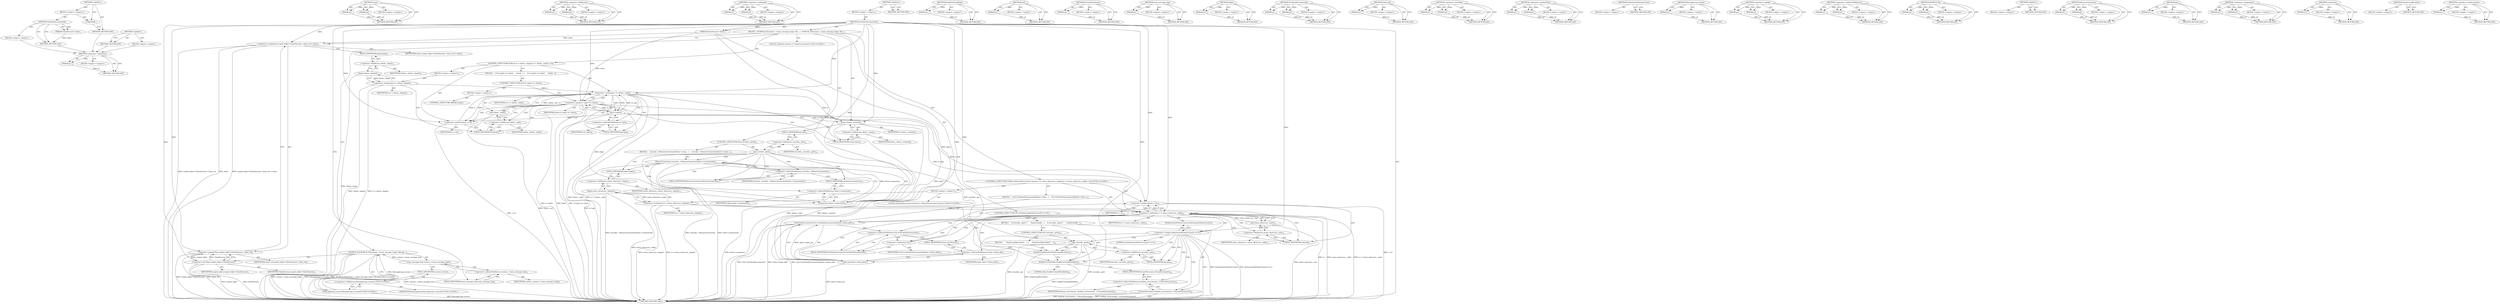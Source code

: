 digraph "&lt;global&gt;" {
vulnerable_228 [label=<(METHOD,&lt;operator&gt;.indirection)>];
vulnerable_229 [label=<(PARAM,p1)>];
vulnerable_230 [label=<(BLOCK,&lt;empty&gt;,&lt;empty&gt;)>];
vulnerable_231 [label=<(METHOD_RETURN,ANY)>];
vulnerable_209 [label=<(METHOD,erase)>];
vulnerable_210 [label=<(PARAM,p1)>];
vulnerable_211 [label=<(PARAM,p2)>];
vulnerable_212 [label=<(BLOCK,&lt;empty&gt;,&lt;empty&gt;)>];
vulnerable_213 [label=<(METHOD_RETURN,ANY)>];
vulnerable_163 [label=<(METHOD,&lt;operator&gt;.fieldAccess)>];
vulnerable_164 [label=<(PARAM,p1)>];
vulnerable_165 [label=<(PARAM,p2)>];
vulnerable_166 [label=<(BLOCK,&lt;empty&gt;,&lt;empty&gt;)>];
vulnerable_167 [label=<(METHOD_RETURN,ANY)>];
vulnerable_187 [label=<(METHOD,&lt;operator&gt;.notEquals)>];
vulnerable_188 [label=<(PARAM,p1)>];
vulnerable_189 [label=<(PARAM,p2)>];
vulnerable_190 [label=<(BLOCK,&lt;empty&gt;,&lt;empty&gt;)>];
vulnerable_191 [label=<(METHOD_RETURN,ANY)>];
vulnerable_6 [label=<(METHOD,&lt;global&gt;)<SUB>1</SUB>>];
vulnerable_7 [label=<(BLOCK,&lt;empty&gt;,&lt;empty&gt;)<SUB>1</SUB>>];
vulnerable_8 [label=<(METHOD,OnClientDisconnected)<SUB>1</SUB>>];
vulnerable_9 [label=<(PARAM,ClientSession* client)<SUB>1</SUB>>];
vulnerable_10 [label=<(BLOCK,{
  DCHECK_EQ(context_-&gt;main_message_loop(), Me...,{
  DCHECK_EQ(context_-&gt;main_message_loop(), Me...)<SUB>1</SUB>>];
vulnerable_11 [label=<(DCHECK_EQ,DCHECK_EQ(context_-&gt;main_message_loop(), Messag...)<SUB>2</SUB>>];
vulnerable_12 [label=<(main_message_loop,context_-&gt;main_message_loop())<SUB>2</SUB>>];
vulnerable_13 [label=<(&lt;operator&gt;.indirectFieldAccess,context_-&gt;main_message_loop)<SUB>2</SUB>>];
vulnerable_14 [label=<(IDENTIFIER,context_,context_-&gt;main_message_loop())<SUB>2</SUB>>];
vulnerable_15 [label=<(FIELD_IDENTIFIER,main_message_loop,main_message_loop)<SUB>2</SUB>>];
vulnerable_16 [label="<(MessageLoop.current,MessageLoop::current())<SUB>2</SUB>>"];
vulnerable_17 [label="<(&lt;operator&gt;.fieldAccess,MessageLoop::current)<SUB>2</SUB>>"];
vulnerable_18 [label="<(IDENTIFIER,MessageLoop,MessageLoop::current())<SUB>2</SUB>>"];
vulnerable_19 [label=<(FIELD_IDENTIFIER,current,current)<SUB>2</SUB>>];
vulnerable_20 [label=<(&lt;operator&gt;.assignment,scoped_refptr&lt;ClientSession&gt; client_ref = client)<SUB>3</SUB>>];
vulnerable_21 [label=<(&lt;operator&gt;.greaterThan,scoped_refptr&lt;ClientSession&gt; client_ref)<SUB>3</SUB>>];
vulnerable_22 [label=<(&lt;operator&gt;.lessThan,scoped_refptr&lt;ClientSession)<SUB>3</SUB>>];
vulnerable_23 [label=<(IDENTIFIER,scoped_refptr,scoped_refptr&lt;ClientSession)<SUB>3</SUB>>];
vulnerable_24 [label=<(IDENTIFIER,ClientSession,scoped_refptr&lt;ClientSession)<SUB>3</SUB>>];
vulnerable_25 [label=<(IDENTIFIER,client_ref,scoped_refptr&lt;ClientSession&gt; client_ref)<SUB>3</SUB>>];
vulnerable_26 [label=<(IDENTIFIER,client,scoped_refptr&lt;ClientSession&gt; client_ref = client)<SUB>3</SUB>>];
vulnerable_27 [label="<(LOCAL,ClientList.iterator it: ClientList.iterator)<SUB>4</SUB>>"];
vulnerable_28 [label=<(CONTROL_STRUCTURE,FOR,for (it = clients_.begin();it != clients_.end();++it))<SUB>5</SUB>>];
vulnerable_29 [label=<(BLOCK,&lt;empty&gt;,&lt;empty&gt;)<SUB>5</SUB>>];
vulnerable_30 [label=<(&lt;operator&gt;.assignment,it = clients_.begin())<SUB>5</SUB>>];
vulnerable_31 [label=<(IDENTIFIER,it,it = clients_.begin())<SUB>5</SUB>>];
vulnerable_32 [label=<(begin,clients_.begin())<SUB>5</SUB>>];
vulnerable_33 [label=<(&lt;operator&gt;.fieldAccess,clients_.begin)<SUB>5</SUB>>];
vulnerable_34 [label=<(IDENTIFIER,clients_,clients_.begin())<SUB>5</SUB>>];
vulnerable_35 [label=<(FIELD_IDENTIFIER,begin,begin)<SUB>5</SUB>>];
vulnerable_36 [label=<(&lt;operator&gt;.notEquals,it != clients_.end())<SUB>5</SUB>>];
vulnerable_37 [label=<(IDENTIFIER,it,it != clients_.end())<SUB>5</SUB>>];
vulnerable_38 [label=<(end,clients_.end())<SUB>5</SUB>>];
vulnerable_39 [label=<(&lt;operator&gt;.fieldAccess,clients_.end)<SUB>5</SUB>>];
vulnerable_40 [label=<(IDENTIFIER,clients_,clients_.end())<SUB>5</SUB>>];
vulnerable_41 [label=<(FIELD_IDENTIFIER,end,end)<SUB>5</SUB>>];
vulnerable_42 [label=<(&lt;operator&gt;.preIncrement,++it)<SUB>5</SUB>>];
vulnerable_43 [label=<(IDENTIFIER,it,++it)<SUB>5</SUB>>];
vulnerable_44 [label=<(BLOCK,{
    if (it-&gt;get() == client)
      break;
  },{
    if (it-&gt;get() == client)
      break;
  })<SUB>5</SUB>>];
vulnerable_45 [label=<(CONTROL_STRUCTURE,IF,if (it-&gt;get() == client))<SUB>6</SUB>>];
vulnerable_46 [label=<(&lt;operator&gt;.equals,it-&gt;get() == client)<SUB>6</SUB>>];
vulnerable_47 [label=<(get,it-&gt;get())<SUB>6</SUB>>];
vulnerable_48 [label=<(&lt;operator&gt;.indirectFieldAccess,it-&gt;get)<SUB>6</SUB>>];
vulnerable_49 [label=<(IDENTIFIER,it,it-&gt;get())<SUB>6</SUB>>];
vulnerable_50 [label=<(FIELD_IDENTIFIER,get,get)<SUB>6</SUB>>];
vulnerable_51 [label=<(IDENTIFIER,client,it-&gt;get() == client)<SUB>6</SUB>>];
vulnerable_52 [label=<(BLOCK,&lt;empty&gt;,&lt;empty&gt;)<SUB>7</SUB>>];
vulnerable_53 [label=<(CONTROL_STRUCTURE,BREAK,break;)<SUB>7</SUB>>];
vulnerable_54 [label=<(erase,clients_.erase(it))<SUB>9</SUB>>];
vulnerable_55 [label=<(&lt;operator&gt;.fieldAccess,clients_.erase)<SUB>9</SUB>>];
vulnerable_56 [label=<(IDENTIFIER,clients_,clients_.erase(it))<SUB>9</SUB>>];
vulnerable_57 [label=<(FIELD_IDENTIFIER,erase,erase)<SUB>9</SUB>>];
vulnerable_58 [label=<(IDENTIFIER,it,clients_.erase(it))<SUB>9</SUB>>];
vulnerable_59 [label=<(CONTROL_STRUCTURE,IF,if (recorder_.get()))<SUB>10</SUB>>];
vulnerable_60 [label=<(get,recorder_.get())<SUB>10</SUB>>];
vulnerable_61 [label=<(&lt;operator&gt;.fieldAccess,recorder_.get)<SUB>10</SUB>>];
vulnerable_62 [label=<(IDENTIFIER,recorder_,recorder_.get())<SUB>10</SUB>>];
vulnerable_63 [label=<(FIELD_IDENTIFIER,get,get)<SUB>10</SUB>>];
vulnerable_64 [label=<(BLOCK,{
    recorder_-&gt;RemoveConnection(client-&gt;conne...,{
    recorder_-&gt;RemoveConnection(client-&gt;conne...)<SUB>10</SUB>>];
vulnerable_65 [label=<(RemoveConnection,recorder_-&gt;RemoveConnection(client-&gt;connection()))<SUB>11</SUB>>];
vulnerable_66 [label=<(&lt;operator&gt;.indirectFieldAccess,recorder_-&gt;RemoveConnection)<SUB>11</SUB>>];
vulnerable_67 [label=<(IDENTIFIER,recorder_,recorder_-&gt;RemoveConnection(client-&gt;connection()))<SUB>11</SUB>>];
vulnerable_68 [label=<(FIELD_IDENTIFIER,RemoveConnection,RemoveConnection)<SUB>11</SUB>>];
vulnerable_69 [label=<(connection,client-&gt;connection())<SUB>11</SUB>>];
vulnerable_70 [label=<(&lt;operator&gt;.indirectFieldAccess,client-&gt;connection)<SUB>11</SUB>>];
vulnerable_71 [label=<(IDENTIFIER,client,client-&gt;connection())<SUB>11</SUB>>];
vulnerable_72 [label=<(FIELD_IDENTIFIER,connection,connection)<SUB>11</SUB>>];
vulnerable_73 [label="<(CONTROL_STRUCTURE,FOR,for (StatusObserverList::iterator it = status_observers_.begin();it != status_observers_.end();++it))<SUB>13</SUB>>"];
vulnerable_74 [label=<(BLOCK,&lt;empty&gt;,&lt;empty&gt;)<SUB>13</SUB>>];
vulnerable_75 [label="<(LOCAL,StatusObserverList.iterator it: StatusObserverList.iterator)<SUB>13</SUB>>"];
vulnerable_76 [label=<(&lt;operator&gt;.assignment,it = status_observers_.begin())<SUB>13</SUB>>];
vulnerable_77 [label=<(IDENTIFIER,it,it = status_observers_.begin())<SUB>13</SUB>>];
vulnerable_78 [label=<(begin,status_observers_.begin())<SUB>13</SUB>>];
vulnerable_79 [label=<(&lt;operator&gt;.fieldAccess,status_observers_.begin)<SUB>13</SUB>>];
vulnerable_80 [label=<(IDENTIFIER,status_observers_,status_observers_.begin())<SUB>13</SUB>>];
vulnerable_81 [label=<(FIELD_IDENTIFIER,begin,begin)<SUB>13</SUB>>];
vulnerable_82 [label=<(&lt;operator&gt;.notEquals,it != status_observers_.end())<SUB>14</SUB>>];
vulnerable_83 [label=<(IDENTIFIER,it,it != status_observers_.end())<SUB>14</SUB>>];
vulnerable_84 [label=<(end,status_observers_.end())<SUB>14</SUB>>];
vulnerable_85 [label=<(&lt;operator&gt;.fieldAccess,status_observers_.end)<SUB>14</SUB>>];
vulnerable_86 [label=<(IDENTIFIER,status_observers_,status_observers_.end())<SUB>14</SUB>>];
vulnerable_87 [label=<(FIELD_IDENTIFIER,end,end)<SUB>14</SUB>>];
vulnerable_88 [label=<(&lt;operator&gt;.preIncrement,++it)<SUB>14</SUB>>];
vulnerable_89 [label=<(IDENTIFIER,it,++it)<SUB>14</SUB>>];
vulnerable_90 [label=<(BLOCK,{
    (*it)-&gt;OnClientDisconnected(client-&gt;clien...,{
    (*it)-&gt;OnClientDisconnected(client-&gt;clien...)<SUB>14</SUB>>];
vulnerable_91 [label=<(OnClientDisconnected,(*it)-&gt;OnClientDisconnected(client-&gt;client_jid()))<SUB>15</SUB>>];
vulnerable_92 [label=<(&lt;operator&gt;.indirectFieldAccess,(*it)-&gt;OnClientDisconnected)<SUB>15</SUB>>];
vulnerable_93 [label=<(&lt;operator&gt;.indirection,*it)<SUB>15</SUB>>];
vulnerable_94 [label=<(IDENTIFIER,it,(*it)-&gt;OnClientDisconnected(client-&gt;client_jid()))<SUB>15</SUB>>];
vulnerable_95 [label=<(FIELD_IDENTIFIER,OnClientDisconnected,OnClientDisconnected)<SUB>15</SUB>>];
vulnerable_96 [label=<(client_jid,client-&gt;client_jid())<SUB>15</SUB>>];
vulnerable_97 [label=<(&lt;operator&gt;.indirectFieldAccess,client-&gt;client_jid)<SUB>15</SUB>>];
vulnerable_98 [label=<(IDENTIFIER,client,client-&gt;client_jid())<SUB>15</SUB>>];
vulnerable_99 [label=<(FIELD_IDENTIFIER,client_jid,client_jid)<SUB>15</SUB>>];
vulnerable_100 [label=<(CONTROL_STRUCTURE,IF,if (AuthenticatedClientsCount() == 0))<SUB>17</SUB>>];
vulnerable_101 [label=<(&lt;operator&gt;.equals,AuthenticatedClientsCount() == 0)<SUB>17</SUB>>];
vulnerable_102 [label=<(AuthenticatedClientsCount,AuthenticatedClientsCount())<SUB>17</SUB>>];
vulnerable_103 [label=<(LITERAL,0,AuthenticatedClientsCount() == 0)<SUB>17</SUB>>];
vulnerable_104 [label=<(BLOCK,{
    if (recorder_.get()) {
      StopScreenRe...,{
    if (recorder_.get()) {
      StopScreenRe...)<SUB>17</SUB>>];
vulnerable_105 [label=<(CONTROL_STRUCTURE,IF,if (recorder_.get()))<SUB>18</SUB>>];
vulnerable_106 [label=<(get,recorder_.get())<SUB>18</SUB>>];
vulnerable_107 [label=<(&lt;operator&gt;.fieldAccess,recorder_.get)<SUB>18</SUB>>];
vulnerable_108 [label=<(IDENTIFIER,recorder_,recorder_.get())<SUB>18</SUB>>];
vulnerable_109 [label=<(FIELD_IDENTIFIER,get,get)<SUB>18</SUB>>];
vulnerable_110 [label=<(BLOCK,{
      StopScreenRecorder();
    },{
      StopScreenRecorder();
    })<SUB>18</SUB>>];
vulnerable_111 [label=<(StopScreenRecorder,StopScreenRecorder())<SUB>19</SUB>>];
vulnerable_112 [label=<(EnableCurtainMode,EnableCurtainMode(false))<SUB>21</SUB>>];
vulnerable_113 [label=<(LITERAL,false,EnableCurtainMode(false))<SUB>21</SUB>>];
vulnerable_114 [label=<(OnLastDisconnect,desktop_environment_-&gt;OnLastDisconnect())<SUB>22</SUB>>];
vulnerable_115 [label=<(&lt;operator&gt;.indirectFieldAccess,desktop_environment_-&gt;OnLastDisconnect)<SUB>22</SUB>>];
vulnerable_116 [label=<(IDENTIFIER,desktop_environment_,desktop_environment_-&gt;OnLastDisconnect())<SUB>22</SUB>>];
vulnerable_117 [label=<(FIELD_IDENTIFIER,OnLastDisconnect,OnLastDisconnect)<SUB>22</SUB>>];
vulnerable_118 [label=<(METHOD_RETURN,void)<SUB>1</SUB>>];
vulnerable_120 [label=<(METHOD_RETURN,ANY)<SUB>1</SUB>>];
vulnerable_242 [label=<(METHOD,EnableCurtainMode)>];
vulnerable_243 [label=<(PARAM,p1)>];
vulnerable_244 [label=<(BLOCK,&lt;empty&gt;,&lt;empty&gt;)>];
vulnerable_245 [label=<(METHOD_RETURN,ANY)>];
vulnerable_192 [label=<(METHOD,end)>];
vulnerable_193 [label=<(PARAM,p1)>];
vulnerable_194 [label=<(BLOCK,&lt;empty&gt;,&lt;empty&gt;)>];
vulnerable_195 [label=<(METHOD_RETURN,ANY)>];
vulnerable_246 [label=<(METHOD,OnLastDisconnect)>];
vulnerable_247 [label=<(PARAM,p1)>];
vulnerable_248 [label=<(BLOCK,&lt;empty&gt;,&lt;empty&gt;)>];
vulnerable_249 [label=<(METHOD_RETURN,ANY)>];
vulnerable_150 [label=<(METHOD,main_message_loop)>];
vulnerable_151 [label=<(PARAM,p1)>];
vulnerable_152 [label=<(BLOCK,&lt;empty&gt;,&lt;empty&gt;)>];
vulnerable_153 [label=<(METHOD_RETURN,ANY)>];
vulnerable_183 [label=<(METHOD,begin)>];
vulnerable_184 [label=<(PARAM,p1)>];
vulnerable_185 [label=<(BLOCK,&lt;empty&gt;,&lt;empty&gt;)>];
vulnerable_186 [label=<(METHOD_RETURN,ANY)>];
vulnerable_223 [label=<(METHOD,OnClientDisconnected)>];
vulnerable_224 [label=<(PARAM,p1)>];
vulnerable_225 [label=<(PARAM,p2)>];
vulnerable_226 [label=<(BLOCK,&lt;empty&gt;,&lt;empty&gt;)>];
vulnerable_227 [label=<(METHOD_RETURN,ANY)>];
vulnerable_232 [label=<(METHOD,client_jid)>];
vulnerable_233 [label=<(PARAM,p1)>];
vulnerable_234 [label=<(BLOCK,&lt;empty&gt;,&lt;empty&gt;)>];
vulnerable_235 [label=<(METHOD_RETURN,ANY)>];
vulnerable_178 [label=<(METHOD,&lt;operator&gt;.lessThan)>];
vulnerable_179 [label=<(PARAM,p1)>];
vulnerable_180 [label=<(PARAM,p2)>];
vulnerable_181 [label=<(BLOCK,&lt;empty&gt;,&lt;empty&gt;)>];
vulnerable_182 [label=<(METHOD_RETURN,ANY)>];
vulnerable_173 [label=<(METHOD,&lt;operator&gt;.greaterThan)>];
vulnerable_174 [label=<(PARAM,p1)>];
vulnerable_175 [label=<(PARAM,p2)>];
vulnerable_176 [label=<(BLOCK,&lt;empty&gt;,&lt;empty&gt;)>];
vulnerable_177 [label=<(METHOD_RETURN,ANY)>];
vulnerable_236 [label=<(METHOD,AuthenticatedClientsCount)>];
vulnerable_237 [label=<(BLOCK,&lt;empty&gt;,&lt;empty&gt;)>];
vulnerable_238 [label=<(METHOD_RETURN,ANY)>];
vulnerable_159 [label=<(METHOD,MessageLoop.current)>];
vulnerable_160 [label=<(PARAM,p1)>];
vulnerable_161 [label=<(BLOCK,&lt;empty&gt;,&lt;empty&gt;)>];
vulnerable_162 [label=<(METHOD_RETURN,ANY)>];
vulnerable_200 [label=<(METHOD,&lt;operator&gt;.equals)>];
vulnerable_201 [label=<(PARAM,p1)>];
vulnerable_202 [label=<(PARAM,p2)>];
vulnerable_203 [label=<(BLOCK,&lt;empty&gt;,&lt;empty&gt;)>];
vulnerable_204 [label=<(METHOD_RETURN,ANY)>];
vulnerable_154 [label=<(METHOD,&lt;operator&gt;.indirectFieldAccess)>];
vulnerable_155 [label=<(PARAM,p1)>];
vulnerable_156 [label=<(PARAM,p2)>];
vulnerable_157 [label=<(BLOCK,&lt;empty&gt;,&lt;empty&gt;)>];
vulnerable_158 [label=<(METHOD_RETURN,ANY)>];
vulnerable_145 [label=<(METHOD,DCHECK_EQ)>];
vulnerable_146 [label=<(PARAM,p1)>];
vulnerable_147 [label=<(PARAM,p2)>];
vulnerable_148 [label=<(BLOCK,&lt;empty&gt;,&lt;empty&gt;)>];
vulnerable_149 [label=<(METHOD_RETURN,ANY)>];
vulnerable_139 [label=<(METHOD,&lt;global&gt;)<SUB>1</SUB>>];
vulnerable_140 [label=<(BLOCK,&lt;empty&gt;,&lt;empty&gt;)>];
vulnerable_141 [label=<(METHOD_RETURN,ANY)>];
vulnerable_214 [label=<(METHOD,RemoveConnection)>];
vulnerable_215 [label=<(PARAM,p1)>];
vulnerable_216 [label=<(PARAM,p2)>];
vulnerable_217 [label=<(BLOCK,&lt;empty&gt;,&lt;empty&gt;)>];
vulnerable_218 [label=<(METHOD_RETURN,ANY)>];
vulnerable_205 [label=<(METHOD,get)>];
vulnerable_206 [label=<(PARAM,p1)>];
vulnerable_207 [label=<(BLOCK,&lt;empty&gt;,&lt;empty&gt;)>];
vulnerable_208 [label=<(METHOD_RETURN,ANY)>];
vulnerable_168 [label=<(METHOD,&lt;operator&gt;.assignment)>];
vulnerable_169 [label=<(PARAM,p1)>];
vulnerable_170 [label=<(PARAM,p2)>];
vulnerable_171 [label=<(BLOCK,&lt;empty&gt;,&lt;empty&gt;)>];
vulnerable_172 [label=<(METHOD_RETURN,ANY)>];
vulnerable_219 [label=<(METHOD,connection)>];
vulnerable_220 [label=<(PARAM,p1)>];
vulnerable_221 [label=<(BLOCK,&lt;empty&gt;,&lt;empty&gt;)>];
vulnerable_222 [label=<(METHOD_RETURN,ANY)>];
vulnerable_239 [label=<(METHOD,StopScreenRecorder)>];
vulnerable_240 [label=<(BLOCK,&lt;empty&gt;,&lt;empty&gt;)>];
vulnerable_241 [label=<(METHOD_RETURN,ANY)>];
vulnerable_196 [label=<(METHOD,&lt;operator&gt;.preIncrement)>];
vulnerable_197 [label=<(PARAM,p1)>];
vulnerable_198 [label=<(BLOCK,&lt;empty&gt;,&lt;empty&gt;)>];
vulnerable_199 [label=<(METHOD_RETURN,ANY)>];
fixed_6 [label=<(METHOD,&lt;global&gt;)<SUB>1</SUB>>];
fixed_7 [label=<(BLOCK,&lt;empty&gt;,&lt;empty&gt;)<SUB>1</SUB>>];
fixed_8 [label=<(METHOD,OnClientDisconnected)<SUB>1</SUB>>];
fixed_9 [label=<(PARAM,ClientSession* client)<SUB>1</SUB>>];
fixed_10 [label=<(BLOCK,&lt;empty&gt;,&lt;empty&gt;)>];
fixed_11 [label=<(METHOD_RETURN,void)<SUB>1</SUB>>];
fixed_13 [label=<(UNKNOWN,,)>];
fixed_14 [label=<(METHOD_RETURN,ANY)<SUB>1</SUB>>];
fixed_23 [label=<(METHOD,&lt;global&gt;)<SUB>1</SUB>>];
fixed_24 [label=<(BLOCK,&lt;empty&gt;,&lt;empty&gt;)>];
fixed_25 [label=<(METHOD_RETURN,ANY)>];
vulnerable_228 -> vulnerable_229  [key=0, label="AST: "];
vulnerable_228 -> vulnerable_229  [key=1, label="DDG: "];
vulnerable_228 -> vulnerable_230  [key=0, label="AST: "];
vulnerable_228 -> vulnerable_231  [key=0, label="AST: "];
vulnerable_228 -> vulnerable_231  [key=1, label="CFG: "];
vulnerable_229 -> vulnerable_231  [key=0, label="DDG: p1"];
vulnerable_209 -> vulnerable_210  [key=0, label="AST: "];
vulnerable_209 -> vulnerable_210  [key=1, label="DDG: "];
vulnerable_209 -> vulnerable_212  [key=0, label="AST: "];
vulnerable_209 -> vulnerable_211  [key=0, label="AST: "];
vulnerable_209 -> vulnerable_211  [key=1, label="DDG: "];
vulnerable_209 -> vulnerable_213  [key=0, label="AST: "];
vulnerable_209 -> vulnerable_213  [key=1, label="CFG: "];
vulnerable_210 -> vulnerable_213  [key=0, label="DDG: p1"];
vulnerable_211 -> vulnerable_213  [key=0, label="DDG: p2"];
vulnerable_163 -> vulnerable_164  [key=0, label="AST: "];
vulnerable_163 -> vulnerable_164  [key=1, label="DDG: "];
vulnerable_163 -> vulnerable_166  [key=0, label="AST: "];
vulnerable_163 -> vulnerable_165  [key=0, label="AST: "];
vulnerable_163 -> vulnerable_165  [key=1, label="DDG: "];
vulnerable_163 -> vulnerable_167  [key=0, label="AST: "];
vulnerable_163 -> vulnerable_167  [key=1, label="CFG: "];
vulnerable_164 -> vulnerable_167  [key=0, label="DDG: p1"];
vulnerable_165 -> vulnerable_167  [key=0, label="DDG: p2"];
vulnerable_187 -> vulnerable_188  [key=0, label="AST: "];
vulnerable_187 -> vulnerable_188  [key=1, label="DDG: "];
vulnerable_187 -> vulnerable_190  [key=0, label="AST: "];
vulnerable_187 -> vulnerable_189  [key=0, label="AST: "];
vulnerable_187 -> vulnerable_189  [key=1, label="DDG: "];
vulnerable_187 -> vulnerable_191  [key=0, label="AST: "];
vulnerable_187 -> vulnerable_191  [key=1, label="CFG: "];
vulnerable_188 -> vulnerable_191  [key=0, label="DDG: p1"];
vulnerable_189 -> vulnerable_191  [key=0, label="DDG: p2"];
vulnerable_6 -> vulnerable_7  [key=0, label="AST: "];
vulnerable_6 -> vulnerable_120  [key=0, label="AST: "];
vulnerable_6 -> vulnerable_120  [key=1, label="CFG: "];
vulnerable_7 -> vulnerable_8  [key=0, label="AST: "];
vulnerable_8 -> vulnerable_9  [key=0, label="AST: "];
vulnerable_8 -> vulnerable_9  [key=1, label="DDG: "];
vulnerable_8 -> vulnerable_10  [key=0, label="AST: "];
vulnerable_8 -> vulnerable_118  [key=0, label="AST: "];
vulnerable_8 -> vulnerable_15  [key=0, label="CFG: "];
vulnerable_8 -> vulnerable_20  [key=0, label="DDG: "];
vulnerable_8 -> vulnerable_54  [key=0, label="DDG: "];
vulnerable_8 -> vulnerable_21  [key=0, label="DDG: "];
vulnerable_8 -> vulnerable_36  [key=0, label="DDG: "];
vulnerable_8 -> vulnerable_42  [key=0, label="DDG: "];
vulnerable_8 -> vulnerable_82  [key=0, label="DDG: "];
vulnerable_8 -> vulnerable_88  [key=0, label="DDG: "];
vulnerable_8 -> vulnerable_101  [key=0, label="DDG: "];
vulnerable_8 -> vulnerable_22  [key=0, label="DDG: "];
vulnerable_8 -> vulnerable_112  [key=0, label="DDG: "];
vulnerable_8 -> vulnerable_46  [key=0, label="DDG: "];
vulnerable_8 -> vulnerable_69  [key=0, label="DDG: "];
vulnerable_8 -> vulnerable_96  [key=0, label="DDG: "];
vulnerable_8 -> vulnerable_111  [key=0, label="DDG: "];
vulnerable_9 -> vulnerable_20  [key=0, label="DDG: client"];
vulnerable_9 -> vulnerable_46  [key=0, label="DDG: client"];
vulnerable_9 -> vulnerable_69  [key=0, label="DDG: client"];
vulnerable_9 -> vulnerable_96  [key=0, label="DDG: client"];
vulnerable_10 -> vulnerable_11  [key=0, label="AST: "];
vulnerable_10 -> vulnerable_20  [key=0, label="AST: "];
vulnerable_10 -> vulnerable_27  [key=0, label="AST: "];
vulnerable_10 -> vulnerable_28  [key=0, label="AST: "];
vulnerable_10 -> vulnerable_54  [key=0, label="AST: "];
vulnerable_10 -> vulnerable_59  [key=0, label="AST: "];
vulnerable_10 -> vulnerable_73  [key=0, label="AST: "];
vulnerable_10 -> vulnerable_100  [key=0, label="AST: "];
vulnerable_11 -> vulnerable_12  [key=0, label="AST: "];
vulnerable_11 -> vulnerable_16  [key=0, label="AST: "];
vulnerable_11 -> vulnerable_22  [key=0, label="CFG: "];
vulnerable_11 -> vulnerable_118  [key=0, label="DDG: context_-&gt;main_message_loop()"];
vulnerable_11 -> vulnerable_118  [key=1, label="DDG: MessageLoop::current()"];
vulnerable_11 -> vulnerable_118  [key=2, label="DDG: DCHECK_EQ(context_-&gt;main_message_loop(), MessageLoop::current())"];
vulnerable_12 -> vulnerable_13  [key=0, label="AST: "];
vulnerable_12 -> vulnerable_19  [key=0, label="CFG: "];
vulnerable_12 -> vulnerable_118  [key=0, label="DDG: context_-&gt;main_message_loop"];
vulnerable_12 -> vulnerable_11  [key=0, label="DDG: context_-&gt;main_message_loop"];
vulnerable_13 -> vulnerable_14  [key=0, label="AST: "];
vulnerable_13 -> vulnerable_15  [key=0, label="AST: "];
vulnerable_13 -> vulnerable_12  [key=0, label="CFG: "];
vulnerable_15 -> vulnerable_13  [key=0, label="CFG: "];
vulnerable_16 -> vulnerable_17  [key=0, label="AST: "];
vulnerable_16 -> vulnerable_11  [key=0, label="CFG: "];
vulnerable_16 -> vulnerable_11  [key=1, label="DDG: MessageLoop::current"];
vulnerable_16 -> vulnerable_118  [key=0, label="DDG: MessageLoop::current"];
vulnerable_17 -> vulnerable_18  [key=0, label="AST: "];
vulnerable_17 -> vulnerable_19  [key=0, label="AST: "];
vulnerable_17 -> vulnerable_16  [key=0, label="CFG: "];
vulnerable_19 -> vulnerable_17  [key=0, label="CFG: "];
vulnerable_20 -> vulnerable_21  [key=0, label="AST: "];
vulnerable_20 -> vulnerable_26  [key=0, label="AST: "];
vulnerable_20 -> vulnerable_35  [key=0, label="CFG: "];
vulnerable_20 -> vulnerable_118  [key=0, label="DDG: scoped_refptr&lt;ClientSession&gt; client_ref"];
vulnerable_20 -> vulnerable_118  [key=1, label="DDG: client"];
vulnerable_20 -> vulnerable_118  [key=2, label="DDG: scoped_refptr&lt;ClientSession&gt; client_ref = client"];
vulnerable_21 -> vulnerable_22  [key=0, label="AST: "];
vulnerable_21 -> vulnerable_25  [key=0, label="AST: "];
vulnerable_21 -> vulnerable_20  [key=0, label="CFG: "];
vulnerable_21 -> vulnerable_118  [key=0, label="DDG: scoped_refptr&lt;ClientSession"];
vulnerable_21 -> vulnerable_118  [key=1, label="DDG: client_ref"];
vulnerable_22 -> vulnerable_23  [key=0, label="AST: "];
vulnerable_22 -> vulnerable_24  [key=0, label="AST: "];
vulnerable_22 -> vulnerable_21  [key=0, label="CFG: "];
vulnerable_22 -> vulnerable_21  [key=1, label="DDG: scoped_refptr"];
vulnerable_22 -> vulnerable_21  [key=2, label="DDG: ClientSession"];
vulnerable_22 -> vulnerable_118  [key=0, label="DDG: ClientSession"];
vulnerable_22 -> vulnerable_118  [key=1, label="DDG: scoped_refptr"];
vulnerable_28 -> vulnerable_29  [key=0, label="AST: "];
vulnerable_28 -> vulnerable_36  [key=0, label="AST: "];
vulnerable_28 -> vulnerable_42  [key=0, label="AST: "];
vulnerable_28 -> vulnerable_44  [key=0, label="AST: "];
vulnerable_29 -> vulnerable_30  [key=0, label="AST: "];
vulnerable_30 -> vulnerable_31  [key=0, label="AST: "];
vulnerable_30 -> vulnerable_32  [key=0, label="AST: "];
vulnerable_30 -> vulnerable_41  [key=0, label="CFG: "];
vulnerable_30 -> vulnerable_118  [key=0, label="DDG: clients_.begin()"];
vulnerable_30 -> vulnerable_118  [key=1, label="DDG: it = clients_.begin()"];
vulnerable_30 -> vulnerable_36  [key=0, label="DDG: it"];
vulnerable_32 -> vulnerable_33  [key=0, label="AST: "];
vulnerable_32 -> vulnerable_30  [key=0, label="CFG: "];
vulnerable_32 -> vulnerable_30  [key=1, label="DDG: clients_.begin"];
vulnerable_32 -> vulnerable_118  [key=0, label="DDG: clients_.begin"];
vulnerable_33 -> vulnerable_34  [key=0, label="AST: "];
vulnerable_33 -> vulnerable_35  [key=0, label="AST: "];
vulnerable_33 -> vulnerable_32  [key=0, label="CFG: "];
vulnerable_35 -> vulnerable_33  [key=0, label="CFG: "];
vulnerable_36 -> vulnerable_37  [key=0, label="AST: "];
vulnerable_36 -> vulnerable_38  [key=0, label="AST: "];
vulnerable_36 -> vulnerable_50  [key=0, label="CFG: "];
vulnerable_36 -> vulnerable_50  [key=1, label="CDG: "];
vulnerable_36 -> vulnerable_57  [key=0, label="CFG: "];
vulnerable_36 -> vulnerable_118  [key=0, label="DDG: clients_.end()"];
vulnerable_36 -> vulnerable_118  [key=1, label="DDG: it != clients_.end()"];
vulnerable_36 -> vulnerable_54  [key=0, label="DDG: it"];
vulnerable_36 -> vulnerable_42  [key=0, label="DDG: it"];
vulnerable_36 -> vulnerable_47  [key=0, label="DDG: it"];
vulnerable_36 -> vulnerable_47  [key=1, label="CDG: "];
vulnerable_36 -> vulnerable_48  [key=0, label="CDG: "];
vulnerable_36 -> vulnerable_46  [key=0, label="CDG: "];
vulnerable_38 -> vulnerable_39  [key=0, label="AST: "];
vulnerable_38 -> vulnerable_36  [key=0, label="CFG: "];
vulnerable_38 -> vulnerable_36  [key=1, label="DDG: clients_.end"];
vulnerable_38 -> vulnerable_118  [key=0, label="DDG: clients_.end"];
vulnerable_39 -> vulnerable_40  [key=0, label="AST: "];
vulnerable_39 -> vulnerable_41  [key=0, label="AST: "];
vulnerable_39 -> vulnerable_38  [key=0, label="CFG: "];
vulnerable_41 -> vulnerable_39  [key=0, label="CFG: "];
vulnerable_42 -> vulnerable_43  [key=0, label="AST: "];
vulnerable_42 -> vulnerable_41  [key=0, label="CFG: "];
vulnerable_42 -> vulnerable_118  [key=0, label="DDG: ++it"];
vulnerable_42 -> vulnerable_36  [key=0, label="DDG: it"];
vulnerable_44 -> vulnerable_45  [key=0, label="AST: "];
vulnerable_45 -> vulnerable_46  [key=0, label="AST: "];
vulnerable_45 -> vulnerable_52  [key=0, label="AST: "];
vulnerable_46 -> vulnerable_47  [key=0, label="AST: "];
vulnerable_46 -> vulnerable_51  [key=0, label="AST: "];
vulnerable_46 -> vulnerable_57  [key=0, label="CFG: "];
vulnerable_46 -> vulnerable_42  [key=0, label="CFG: "];
vulnerable_46 -> vulnerable_42  [key=1, label="CDG: "];
vulnerable_46 -> vulnerable_118  [key=0, label="DDG: it-&gt;get()"];
vulnerable_46 -> vulnerable_118  [key=1, label="DDG: client"];
vulnerable_46 -> vulnerable_118  [key=2, label="DDG: it-&gt;get() == client"];
vulnerable_46 -> vulnerable_69  [key=0, label="DDG: client"];
vulnerable_46 -> vulnerable_96  [key=0, label="DDG: client"];
vulnerable_46 -> vulnerable_38  [key=0, label="CDG: "];
vulnerable_46 -> vulnerable_36  [key=0, label="CDG: "];
vulnerable_46 -> vulnerable_41  [key=0, label="CDG: "];
vulnerable_46 -> vulnerable_39  [key=0, label="CDG: "];
vulnerable_47 -> vulnerable_48  [key=0, label="AST: "];
vulnerable_47 -> vulnerable_46  [key=0, label="CFG: "];
vulnerable_47 -> vulnerable_46  [key=1, label="DDG: it-&gt;get"];
vulnerable_47 -> vulnerable_118  [key=0, label="DDG: it-&gt;get"];
vulnerable_47 -> vulnerable_54  [key=0, label="DDG: it-&gt;get"];
vulnerable_47 -> vulnerable_36  [key=0, label="DDG: it-&gt;get"];
vulnerable_47 -> vulnerable_42  [key=0, label="DDG: it-&gt;get"];
vulnerable_47 -> vulnerable_82  [key=0, label="DDG: it-&gt;get"];
vulnerable_47 -> vulnerable_88  [key=0, label="DDG: it-&gt;get"];
vulnerable_48 -> vulnerable_49  [key=0, label="AST: "];
vulnerable_48 -> vulnerable_50  [key=0, label="AST: "];
vulnerable_48 -> vulnerable_47  [key=0, label="CFG: "];
vulnerable_50 -> vulnerable_48  [key=0, label="CFG: "];
vulnerable_52 -> vulnerable_53  [key=0, label="AST: "];
vulnerable_54 -> vulnerable_55  [key=0, label="AST: "];
vulnerable_54 -> vulnerable_58  [key=0, label="AST: "];
vulnerable_54 -> vulnerable_63  [key=0, label="CFG: "];
vulnerable_54 -> vulnerable_118  [key=0, label="DDG: clients_.erase"];
vulnerable_54 -> vulnerable_118  [key=1, label="DDG: clients_.erase(it)"];
vulnerable_55 -> vulnerable_56  [key=0, label="AST: "];
vulnerable_55 -> vulnerable_57  [key=0, label="AST: "];
vulnerable_55 -> vulnerable_54  [key=0, label="CFG: "];
vulnerable_57 -> vulnerable_55  [key=0, label="CFG: "];
vulnerable_59 -> vulnerable_60  [key=0, label="AST: "];
vulnerable_59 -> vulnerable_64  [key=0, label="AST: "];
vulnerable_60 -> vulnerable_61  [key=0, label="AST: "];
vulnerable_60 -> vulnerable_68  [key=0, label="CFG: "];
vulnerable_60 -> vulnerable_68  [key=1, label="CDG: "];
vulnerable_60 -> vulnerable_81  [key=0, label="CFG: "];
vulnerable_60 -> vulnerable_106  [key=0, label="DDG: recorder_.get"];
vulnerable_60 -> vulnerable_66  [key=0, label="CDG: "];
vulnerable_60 -> vulnerable_72  [key=0, label="CDG: "];
vulnerable_60 -> vulnerable_69  [key=0, label="CDG: "];
vulnerable_60 -> vulnerable_65  [key=0, label="CDG: "];
vulnerable_60 -> vulnerable_70  [key=0, label="CDG: "];
vulnerable_61 -> vulnerable_62  [key=0, label="AST: "];
vulnerable_61 -> vulnerable_63  [key=0, label="AST: "];
vulnerable_61 -> vulnerable_60  [key=0, label="CFG: "];
vulnerable_63 -> vulnerable_61  [key=0, label="CFG: "];
vulnerable_64 -> vulnerable_65  [key=0, label="AST: "];
vulnerable_65 -> vulnerable_66  [key=0, label="AST: "];
vulnerable_65 -> vulnerable_69  [key=0, label="AST: "];
vulnerable_65 -> vulnerable_81  [key=0, label="CFG: "];
vulnerable_65 -> vulnerable_118  [key=0, label="DDG: recorder_-&gt;RemoveConnection"];
vulnerable_65 -> vulnerable_118  [key=1, label="DDG: client-&gt;connection()"];
vulnerable_65 -> vulnerable_118  [key=2, label="DDG: recorder_-&gt;RemoveConnection(client-&gt;connection())"];
vulnerable_66 -> vulnerable_67  [key=0, label="AST: "];
vulnerable_66 -> vulnerable_68  [key=0, label="AST: "];
vulnerable_66 -> vulnerable_72  [key=0, label="CFG: "];
vulnerable_68 -> vulnerable_66  [key=0, label="CFG: "];
vulnerable_69 -> vulnerable_70  [key=0, label="AST: "];
vulnerable_69 -> vulnerable_65  [key=0, label="CFG: "];
vulnerable_69 -> vulnerable_65  [key=1, label="DDG: client-&gt;connection"];
vulnerable_69 -> vulnerable_118  [key=0, label="DDG: client-&gt;connection"];
vulnerable_70 -> vulnerable_71  [key=0, label="AST: "];
vulnerable_70 -> vulnerable_72  [key=0, label="AST: "];
vulnerable_70 -> vulnerable_69  [key=0, label="CFG: "];
vulnerable_72 -> vulnerable_70  [key=0, label="CFG: "];
vulnerable_73 -> vulnerable_74  [key=0, label="AST: "];
vulnerable_73 -> vulnerable_82  [key=0, label="AST: "];
vulnerable_73 -> vulnerable_88  [key=0, label="AST: "];
vulnerable_73 -> vulnerable_90  [key=0, label="AST: "];
vulnerable_74 -> vulnerable_75  [key=0, label="AST: "];
vulnerable_74 -> vulnerable_76  [key=0, label="AST: "];
vulnerable_76 -> vulnerable_77  [key=0, label="AST: "];
vulnerable_76 -> vulnerable_78  [key=0, label="AST: "];
vulnerable_76 -> vulnerable_87  [key=0, label="CFG: "];
vulnerable_76 -> vulnerable_118  [key=0, label="DDG: status_observers_.begin()"];
vulnerable_76 -> vulnerable_118  [key=1, label="DDG: it = status_observers_.begin()"];
vulnerable_76 -> vulnerable_82  [key=0, label="DDG: it"];
vulnerable_78 -> vulnerable_79  [key=0, label="AST: "];
vulnerable_78 -> vulnerable_76  [key=0, label="CFG: "];
vulnerable_78 -> vulnerable_76  [key=1, label="DDG: status_observers_.begin"];
vulnerable_78 -> vulnerable_118  [key=0, label="DDG: status_observers_.begin"];
vulnerable_79 -> vulnerable_80  [key=0, label="AST: "];
vulnerable_79 -> vulnerable_81  [key=0, label="AST: "];
vulnerable_79 -> vulnerable_78  [key=0, label="CFG: "];
vulnerable_81 -> vulnerable_79  [key=0, label="CFG: "];
vulnerable_82 -> vulnerable_83  [key=0, label="AST: "];
vulnerable_82 -> vulnerable_84  [key=0, label="AST: "];
vulnerable_82 -> vulnerable_84  [key=1, label="CDG: "];
vulnerable_82 -> vulnerable_102  [key=0, label="CFG: "];
vulnerable_82 -> vulnerable_93  [key=0, label="CFG: "];
vulnerable_82 -> vulnerable_93  [key=1, label="CDG: "];
vulnerable_82 -> vulnerable_118  [key=0, label="DDG: it"];
vulnerable_82 -> vulnerable_118  [key=1, label="DDG: status_observers_.end()"];
vulnerable_82 -> vulnerable_118  [key=2, label="DDG: it != status_observers_.end()"];
vulnerable_82 -> vulnerable_88  [key=0, label="DDG: it"];
vulnerable_82 -> vulnerable_88  [key=1, label="CDG: "];
vulnerable_82 -> vulnerable_96  [key=0, label="CDG: "];
vulnerable_82 -> vulnerable_99  [key=0, label="CDG: "];
vulnerable_82 -> vulnerable_85  [key=0, label="CDG: "];
vulnerable_82 -> vulnerable_95  [key=0, label="CDG: "];
vulnerable_82 -> vulnerable_92  [key=0, label="CDG: "];
vulnerable_82 -> vulnerable_87  [key=0, label="CDG: "];
vulnerable_82 -> vulnerable_97  [key=0, label="CDG: "];
vulnerable_82 -> vulnerable_91  [key=0, label="CDG: "];
vulnerable_82 -> vulnerable_82  [key=0, label="CDG: "];
vulnerable_84 -> vulnerable_85  [key=0, label="AST: "];
vulnerable_84 -> vulnerable_82  [key=0, label="CFG: "];
vulnerable_84 -> vulnerable_82  [key=1, label="DDG: status_observers_.end"];
vulnerable_84 -> vulnerable_118  [key=0, label="DDG: status_observers_.end"];
vulnerable_85 -> vulnerable_86  [key=0, label="AST: "];
vulnerable_85 -> vulnerable_87  [key=0, label="AST: "];
vulnerable_85 -> vulnerable_84  [key=0, label="CFG: "];
vulnerable_87 -> vulnerable_85  [key=0, label="CFG: "];
vulnerable_88 -> vulnerable_89  [key=0, label="AST: "];
vulnerable_88 -> vulnerable_87  [key=0, label="CFG: "];
vulnerable_88 -> vulnerable_118  [key=0, label="DDG: ++it"];
vulnerable_88 -> vulnerable_82  [key=0, label="DDG: it"];
vulnerable_90 -> vulnerable_91  [key=0, label="AST: "];
vulnerable_91 -> vulnerable_92  [key=0, label="AST: "];
vulnerable_91 -> vulnerable_96  [key=0, label="AST: "];
vulnerable_91 -> vulnerable_88  [key=0, label="CFG: "];
vulnerable_91 -> vulnerable_118  [key=0, label="DDG: (*it)-&gt;OnClientDisconnected"];
vulnerable_91 -> vulnerable_118  [key=1, label="DDG: client-&gt;client_jid()"];
vulnerable_91 -> vulnerable_118  [key=2, label="DDG: (*it)-&gt;OnClientDisconnected(client-&gt;client_jid())"];
vulnerable_92 -> vulnerable_93  [key=0, label="AST: "];
vulnerable_92 -> vulnerable_95  [key=0, label="AST: "];
vulnerable_92 -> vulnerable_99  [key=0, label="CFG: "];
vulnerable_93 -> vulnerable_94  [key=0, label="AST: "];
vulnerable_93 -> vulnerable_95  [key=0, label="CFG: "];
vulnerable_95 -> vulnerable_92  [key=0, label="CFG: "];
vulnerable_96 -> vulnerable_97  [key=0, label="AST: "];
vulnerable_96 -> vulnerable_91  [key=0, label="CFG: "];
vulnerable_96 -> vulnerable_91  [key=1, label="DDG: client-&gt;client_jid"];
vulnerable_96 -> vulnerable_118  [key=0, label="DDG: client-&gt;client_jid"];
vulnerable_97 -> vulnerable_98  [key=0, label="AST: "];
vulnerable_97 -> vulnerable_99  [key=0, label="AST: "];
vulnerable_97 -> vulnerable_96  [key=0, label="CFG: "];
vulnerable_99 -> vulnerable_97  [key=0, label="CFG: "];
vulnerable_100 -> vulnerable_101  [key=0, label="AST: "];
vulnerable_100 -> vulnerable_104  [key=0, label="AST: "];
vulnerable_101 -> vulnerable_102  [key=0, label="AST: "];
vulnerable_101 -> vulnerable_103  [key=0, label="AST: "];
vulnerable_101 -> vulnerable_118  [key=0, label="CFG: "];
vulnerable_101 -> vulnerable_118  [key=1, label="DDG: AuthenticatedClientsCount()"];
vulnerable_101 -> vulnerable_118  [key=2, label="DDG: AuthenticatedClientsCount() == 0"];
vulnerable_101 -> vulnerable_109  [key=0, label="CFG: "];
vulnerable_101 -> vulnerable_109  [key=1, label="CDG: "];
vulnerable_101 -> vulnerable_107  [key=0, label="CDG: "];
vulnerable_101 -> vulnerable_115  [key=0, label="CDG: "];
vulnerable_101 -> vulnerable_114  [key=0, label="CDG: "];
vulnerable_101 -> vulnerable_106  [key=0, label="CDG: "];
vulnerable_101 -> vulnerable_112  [key=0, label="CDG: "];
vulnerable_101 -> vulnerable_117  [key=0, label="CDG: "];
vulnerable_102 -> vulnerable_101  [key=0, label="CFG: "];
vulnerable_104 -> vulnerable_105  [key=0, label="AST: "];
vulnerable_104 -> vulnerable_112  [key=0, label="AST: "];
vulnerable_104 -> vulnerable_114  [key=0, label="AST: "];
vulnerable_105 -> vulnerable_106  [key=0, label="AST: "];
vulnerable_105 -> vulnerable_110  [key=0, label="AST: "];
vulnerable_106 -> vulnerable_107  [key=0, label="AST: "];
vulnerable_106 -> vulnerable_111  [key=0, label="CFG: "];
vulnerable_106 -> vulnerable_111  [key=1, label="CDG: "];
vulnerable_106 -> vulnerable_112  [key=0, label="CFG: "];
vulnerable_106 -> vulnerable_118  [key=0, label="DDG: recorder_.get"];
vulnerable_106 -> vulnerable_118  [key=1, label="DDG: recorder_.get()"];
vulnerable_107 -> vulnerable_108  [key=0, label="AST: "];
vulnerable_107 -> vulnerable_109  [key=0, label="AST: "];
vulnerable_107 -> vulnerable_106  [key=0, label="CFG: "];
vulnerable_109 -> vulnerable_107  [key=0, label="CFG: "];
vulnerable_110 -> vulnerable_111  [key=0, label="AST: "];
vulnerable_111 -> vulnerable_112  [key=0, label="CFG: "];
vulnerable_111 -> vulnerable_118  [key=0, label="DDG: StopScreenRecorder()"];
vulnerable_112 -> vulnerable_113  [key=0, label="AST: "];
vulnerable_112 -> vulnerable_117  [key=0, label="CFG: "];
vulnerable_112 -> vulnerable_118  [key=0, label="DDG: EnableCurtainMode(false)"];
vulnerable_114 -> vulnerable_115  [key=0, label="AST: "];
vulnerable_114 -> vulnerable_118  [key=0, label="CFG: "];
vulnerable_114 -> vulnerable_118  [key=1, label="DDG: desktop_environment_-&gt;OnLastDisconnect"];
vulnerable_114 -> vulnerable_118  [key=2, label="DDG: desktop_environment_-&gt;OnLastDisconnect()"];
vulnerable_115 -> vulnerable_116  [key=0, label="AST: "];
vulnerable_115 -> vulnerable_117  [key=0, label="AST: "];
vulnerable_115 -> vulnerable_114  [key=0, label="CFG: "];
vulnerable_117 -> vulnerable_115  [key=0, label="CFG: "];
vulnerable_242 -> vulnerable_243  [key=0, label="AST: "];
vulnerable_242 -> vulnerable_243  [key=1, label="DDG: "];
vulnerable_242 -> vulnerable_244  [key=0, label="AST: "];
vulnerable_242 -> vulnerable_245  [key=0, label="AST: "];
vulnerable_242 -> vulnerable_245  [key=1, label="CFG: "];
vulnerable_243 -> vulnerable_245  [key=0, label="DDG: p1"];
vulnerable_192 -> vulnerable_193  [key=0, label="AST: "];
vulnerable_192 -> vulnerable_193  [key=1, label="DDG: "];
vulnerable_192 -> vulnerable_194  [key=0, label="AST: "];
vulnerable_192 -> vulnerable_195  [key=0, label="AST: "];
vulnerable_192 -> vulnerable_195  [key=1, label="CFG: "];
vulnerable_193 -> vulnerable_195  [key=0, label="DDG: p1"];
vulnerable_246 -> vulnerable_247  [key=0, label="AST: "];
vulnerable_246 -> vulnerable_247  [key=1, label="DDG: "];
vulnerable_246 -> vulnerable_248  [key=0, label="AST: "];
vulnerable_246 -> vulnerable_249  [key=0, label="AST: "];
vulnerable_246 -> vulnerable_249  [key=1, label="CFG: "];
vulnerable_247 -> vulnerable_249  [key=0, label="DDG: p1"];
vulnerable_150 -> vulnerable_151  [key=0, label="AST: "];
vulnerable_150 -> vulnerable_151  [key=1, label="DDG: "];
vulnerable_150 -> vulnerable_152  [key=0, label="AST: "];
vulnerable_150 -> vulnerable_153  [key=0, label="AST: "];
vulnerable_150 -> vulnerable_153  [key=1, label="CFG: "];
vulnerable_151 -> vulnerable_153  [key=0, label="DDG: p1"];
vulnerable_183 -> vulnerable_184  [key=0, label="AST: "];
vulnerable_183 -> vulnerable_184  [key=1, label="DDG: "];
vulnerable_183 -> vulnerable_185  [key=0, label="AST: "];
vulnerable_183 -> vulnerable_186  [key=0, label="AST: "];
vulnerable_183 -> vulnerable_186  [key=1, label="CFG: "];
vulnerable_184 -> vulnerable_186  [key=0, label="DDG: p1"];
vulnerable_223 -> vulnerable_224  [key=0, label="AST: "];
vulnerable_223 -> vulnerable_224  [key=1, label="DDG: "];
vulnerable_223 -> vulnerable_226  [key=0, label="AST: "];
vulnerable_223 -> vulnerable_225  [key=0, label="AST: "];
vulnerable_223 -> vulnerable_225  [key=1, label="DDG: "];
vulnerable_223 -> vulnerable_227  [key=0, label="AST: "];
vulnerable_223 -> vulnerable_227  [key=1, label="CFG: "];
vulnerable_224 -> vulnerable_227  [key=0, label="DDG: p1"];
vulnerable_225 -> vulnerable_227  [key=0, label="DDG: p2"];
vulnerable_232 -> vulnerable_233  [key=0, label="AST: "];
vulnerable_232 -> vulnerable_233  [key=1, label="DDG: "];
vulnerable_232 -> vulnerable_234  [key=0, label="AST: "];
vulnerable_232 -> vulnerable_235  [key=0, label="AST: "];
vulnerable_232 -> vulnerable_235  [key=1, label="CFG: "];
vulnerable_233 -> vulnerable_235  [key=0, label="DDG: p1"];
vulnerable_178 -> vulnerable_179  [key=0, label="AST: "];
vulnerable_178 -> vulnerable_179  [key=1, label="DDG: "];
vulnerable_178 -> vulnerable_181  [key=0, label="AST: "];
vulnerable_178 -> vulnerable_180  [key=0, label="AST: "];
vulnerable_178 -> vulnerable_180  [key=1, label="DDG: "];
vulnerable_178 -> vulnerable_182  [key=0, label="AST: "];
vulnerable_178 -> vulnerable_182  [key=1, label="CFG: "];
vulnerable_179 -> vulnerable_182  [key=0, label="DDG: p1"];
vulnerable_180 -> vulnerable_182  [key=0, label="DDG: p2"];
vulnerable_173 -> vulnerable_174  [key=0, label="AST: "];
vulnerable_173 -> vulnerable_174  [key=1, label="DDG: "];
vulnerable_173 -> vulnerable_176  [key=0, label="AST: "];
vulnerable_173 -> vulnerable_175  [key=0, label="AST: "];
vulnerable_173 -> vulnerable_175  [key=1, label="DDG: "];
vulnerable_173 -> vulnerable_177  [key=0, label="AST: "];
vulnerable_173 -> vulnerable_177  [key=1, label="CFG: "];
vulnerable_174 -> vulnerable_177  [key=0, label="DDG: p1"];
vulnerable_175 -> vulnerable_177  [key=0, label="DDG: p2"];
vulnerable_236 -> vulnerable_237  [key=0, label="AST: "];
vulnerable_236 -> vulnerable_238  [key=0, label="AST: "];
vulnerable_236 -> vulnerable_238  [key=1, label="CFG: "];
vulnerable_159 -> vulnerable_160  [key=0, label="AST: "];
vulnerable_159 -> vulnerable_160  [key=1, label="DDG: "];
vulnerable_159 -> vulnerable_161  [key=0, label="AST: "];
vulnerable_159 -> vulnerable_162  [key=0, label="AST: "];
vulnerable_159 -> vulnerable_162  [key=1, label="CFG: "];
vulnerable_160 -> vulnerable_162  [key=0, label="DDG: p1"];
vulnerable_200 -> vulnerable_201  [key=0, label="AST: "];
vulnerable_200 -> vulnerable_201  [key=1, label="DDG: "];
vulnerable_200 -> vulnerable_203  [key=0, label="AST: "];
vulnerable_200 -> vulnerable_202  [key=0, label="AST: "];
vulnerable_200 -> vulnerable_202  [key=1, label="DDG: "];
vulnerable_200 -> vulnerable_204  [key=0, label="AST: "];
vulnerable_200 -> vulnerable_204  [key=1, label="CFG: "];
vulnerable_201 -> vulnerable_204  [key=0, label="DDG: p1"];
vulnerable_202 -> vulnerable_204  [key=0, label="DDG: p2"];
vulnerable_154 -> vulnerable_155  [key=0, label="AST: "];
vulnerable_154 -> vulnerable_155  [key=1, label="DDG: "];
vulnerable_154 -> vulnerable_157  [key=0, label="AST: "];
vulnerable_154 -> vulnerable_156  [key=0, label="AST: "];
vulnerable_154 -> vulnerable_156  [key=1, label="DDG: "];
vulnerable_154 -> vulnerable_158  [key=0, label="AST: "];
vulnerable_154 -> vulnerable_158  [key=1, label="CFG: "];
vulnerable_155 -> vulnerable_158  [key=0, label="DDG: p1"];
vulnerable_156 -> vulnerable_158  [key=0, label="DDG: p2"];
vulnerable_145 -> vulnerable_146  [key=0, label="AST: "];
vulnerable_145 -> vulnerable_146  [key=1, label="DDG: "];
vulnerable_145 -> vulnerable_148  [key=0, label="AST: "];
vulnerable_145 -> vulnerable_147  [key=0, label="AST: "];
vulnerable_145 -> vulnerable_147  [key=1, label="DDG: "];
vulnerable_145 -> vulnerable_149  [key=0, label="AST: "];
vulnerable_145 -> vulnerable_149  [key=1, label="CFG: "];
vulnerable_146 -> vulnerable_149  [key=0, label="DDG: p1"];
vulnerable_147 -> vulnerable_149  [key=0, label="DDG: p2"];
vulnerable_139 -> vulnerable_140  [key=0, label="AST: "];
vulnerable_139 -> vulnerable_141  [key=0, label="AST: "];
vulnerable_139 -> vulnerable_141  [key=1, label="CFG: "];
vulnerable_214 -> vulnerable_215  [key=0, label="AST: "];
vulnerable_214 -> vulnerable_215  [key=1, label="DDG: "];
vulnerable_214 -> vulnerable_217  [key=0, label="AST: "];
vulnerable_214 -> vulnerable_216  [key=0, label="AST: "];
vulnerable_214 -> vulnerable_216  [key=1, label="DDG: "];
vulnerable_214 -> vulnerable_218  [key=0, label="AST: "];
vulnerable_214 -> vulnerable_218  [key=1, label="CFG: "];
vulnerable_215 -> vulnerable_218  [key=0, label="DDG: p1"];
vulnerable_216 -> vulnerable_218  [key=0, label="DDG: p2"];
vulnerable_205 -> vulnerable_206  [key=0, label="AST: "];
vulnerable_205 -> vulnerable_206  [key=1, label="DDG: "];
vulnerable_205 -> vulnerable_207  [key=0, label="AST: "];
vulnerable_205 -> vulnerable_208  [key=0, label="AST: "];
vulnerable_205 -> vulnerable_208  [key=1, label="CFG: "];
vulnerable_206 -> vulnerable_208  [key=0, label="DDG: p1"];
vulnerable_168 -> vulnerable_169  [key=0, label="AST: "];
vulnerable_168 -> vulnerable_169  [key=1, label="DDG: "];
vulnerable_168 -> vulnerable_171  [key=0, label="AST: "];
vulnerable_168 -> vulnerable_170  [key=0, label="AST: "];
vulnerable_168 -> vulnerable_170  [key=1, label="DDG: "];
vulnerable_168 -> vulnerable_172  [key=0, label="AST: "];
vulnerable_168 -> vulnerable_172  [key=1, label="CFG: "];
vulnerable_169 -> vulnerable_172  [key=0, label="DDG: p1"];
vulnerable_170 -> vulnerable_172  [key=0, label="DDG: p2"];
vulnerable_219 -> vulnerable_220  [key=0, label="AST: "];
vulnerable_219 -> vulnerable_220  [key=1, label="DDG: "];
vulnerable_219 -> vulnerable_221  [key=0, label="AST: "];
vulnerable_219 -> vulnerable_222  [key=0, label="AST: "];
vulnerable_219 -> vulnerable_222  [key=1, label="CFG: "];
vulnerable_220 -> vulnerable_222  [key=0, label="DDG: p1"];
vulnerable_239 -> vulnerable_240  [key=0, label="AST: "];
vulnerable_239 -> vulnerable_241  [key=0, label="AST: "];
vulnerable_239 -> vulnerable_241  [key=1, label="CFG: "];
vulnerable_196 -> vulnerable_197  [key=0, label="AST: "];
vulnerable_196 -> vulnerable_197  [key=1, label="DDG: "];
vulnerable_196 -> vulnerable_198  [key=0, label="AST: "];
vulnerable_196 -> vulnerable_199  [key=0, label="AST: "];
vulnerable_196 -> vulnerable_199  [key=1, label="CFG: "];
vulnerable_197 -> vulnerable_199  [key=0, label="DDG: p1"];
fixed_6 -> fixed_7  [key=0, label="AST: "];
fixed_6 -> fixed_14  [key=0, label="AST: "];
fixed_6 -> fixed_13  [key=0, label="CFG: "];
fixed_7 -> fixed_8  [key=0, label="AST: "];
fixed_7 -> fixed_13  [key=0, label="AST: "];
fixed_8 -> fixed_9  [key=0, label="AST: "];
fixed_8 -> fixed_9  [key=1, label="DDG: "];
fixed_8 -> fixed_10  [key=0, label="AST: "];
fixed_8 -> fixed_11  [key=0, label="AST: "];
fixed_8 -> fixed_11  [key=1, label="CFG: "];
fixed_9 -> fixed_11  [key=0, label="DDG: client"];
fixed_10 -> vulnerable_228  [key=0];
fixed_11 -> vulnerable_228  [key=0];
fixed_13 -> fixed_14  [key=0, label="CFG: "];
fixed_14 -> vulnerable_228  [key=0];
fixed_23 -> fixed_24  [key=0, label="AST: "];
fixed_23 -> fixed_25  [key=0, label="AST: "];
fixed_23 -> fixed_25  [key=1, label="CFG: "];
fixed_24 -> vulnerable_228  [key=0];
fixed_25 -> vulnerable_228  [key=0];
}
